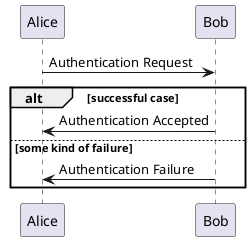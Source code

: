 @startuml
Alice -> Bob: Authentication Request

alt successful case

	Bob -> Alice: Authentication Accepted
	
else some kind of failure

	Bob -> Alice: Authentication Failure
	/'group My own label
		Alice -> Log : Log attack start
	    loop 1000 times
	        Alice -> Bob: DNS Attack
	    end
		Alice -> Log : Log attack end
	end'/
	
'else Another type of failure

   'Bob -> Alice: Please repeat
   
end
@enduml